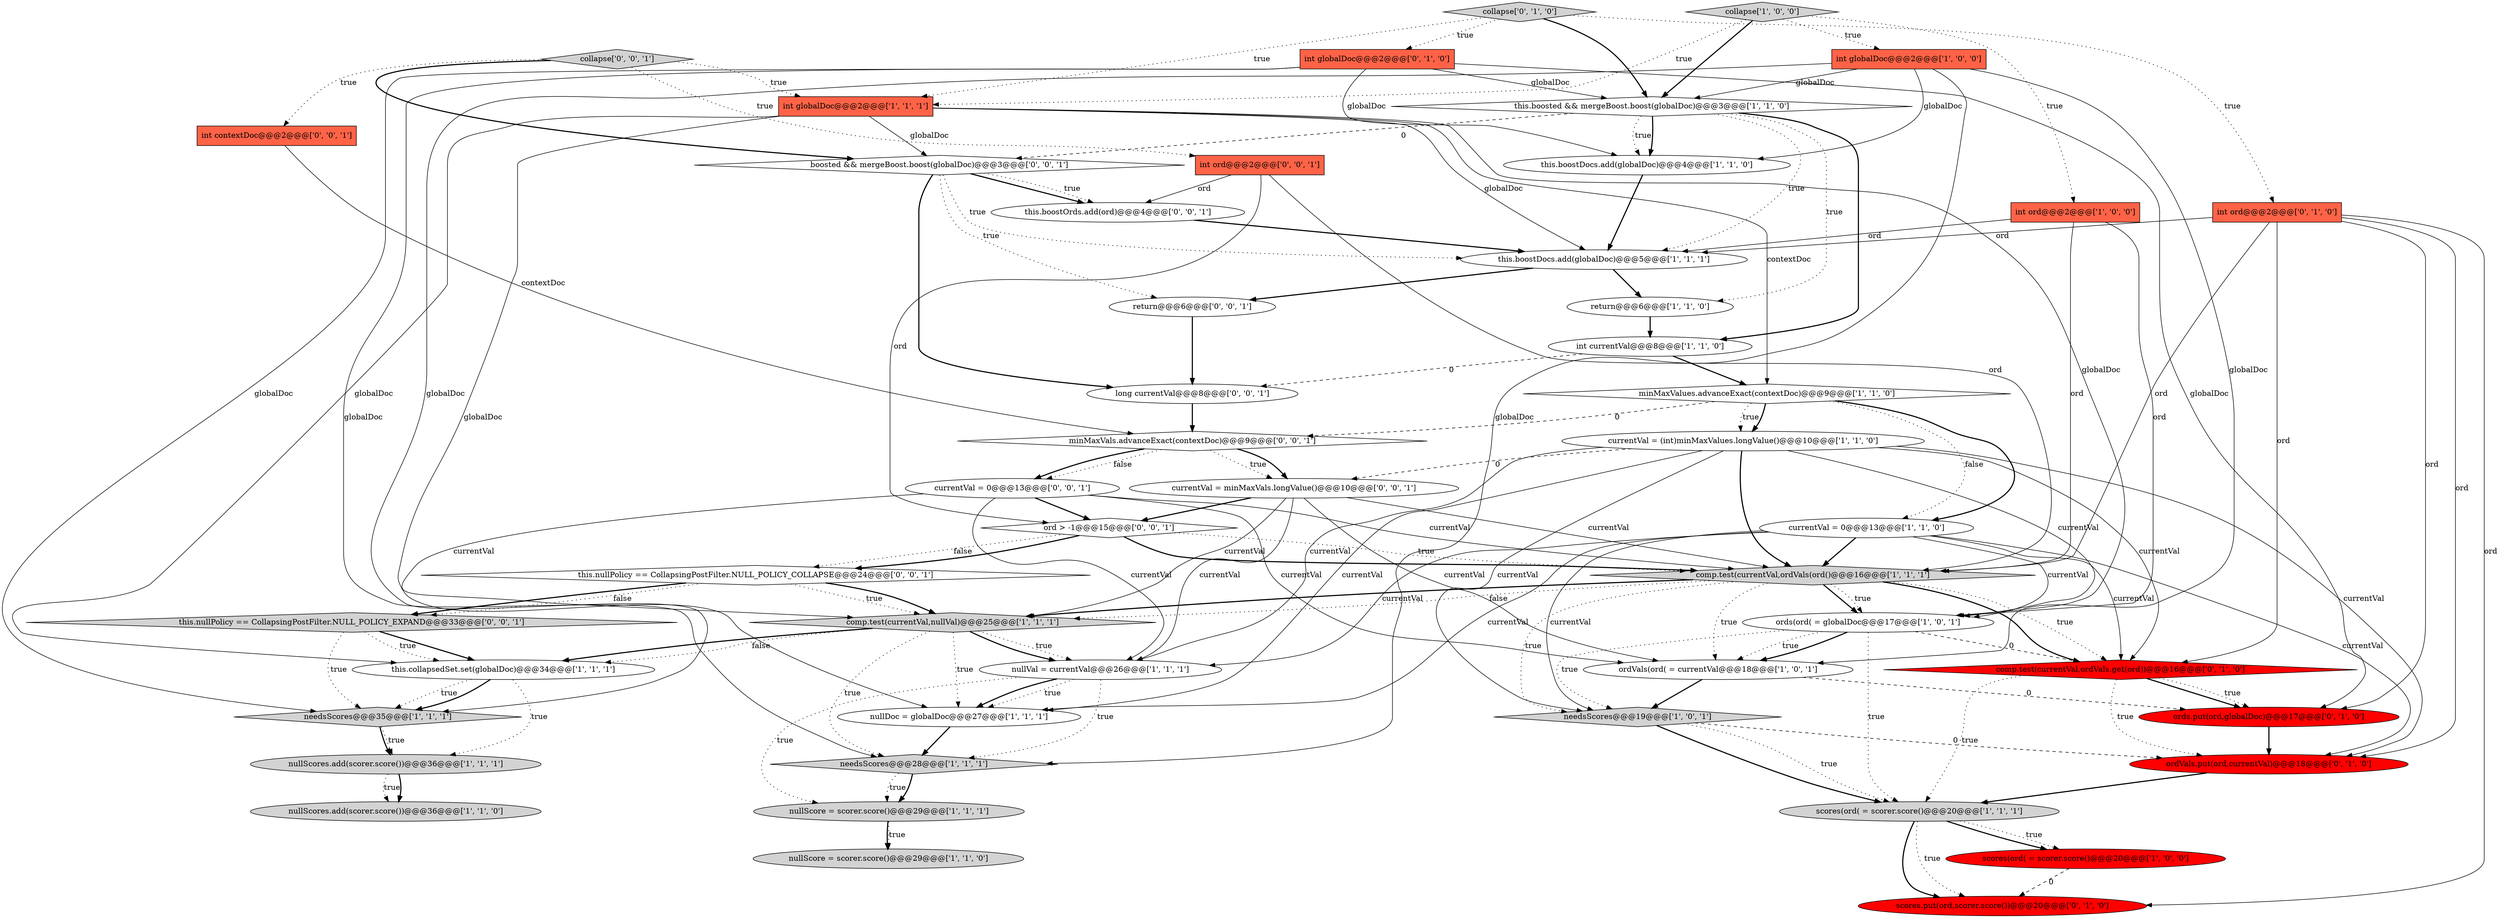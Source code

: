 digraph {
34 [style = filled, label = "ordVals.put(ord,currentVal)@@@18@@@['0', '1', '0']", fillcolor = red, shape = ellipse image = "AAA1AAABBB2BBB"];
36 [style = filled, label = "this.boostOrds.add(ord)@@@4@@@['0', '0', '1']", fillcolor = white, shape = ellipse image = "AAA0AAABBB3BBB"];
23 [style = filled, label = "this.collapsedSet.set(globalDoc)@@@34@@@['1', '1', '1']", fillcolor = white, shape = ellipse image = "AAA0AAABBB1BBB"];
26 [style = filled, label = "nullDoc = globalDoc@@@27@@@['1', '1', '1']", fillcolor = white, shape = ellipse image = "AAA0AAABBB1BBB"];
29 [style = filled, label = "comp.test(currentVal,ordVals.get(ord))@@@16@@@['0', '1', '0']", fillcolor = red, shape = diamond image = "AAA1AAABBB2BBB"];
9 [style = filled, label = "ordVals(ord( = currentVal@@@18@@@['1', '0', '1']", fillcolor = white, shape = ellipse image = "AAA0AAABBB1BBB"];
0 [style = filled, label = "scores(ord( = scorer.score()@@@20@@@['1', '0', '0']", fillcolor = red, shape = ellipse image = "AAA1AAABBB1BBB"];
22 [style = filled, label = "nullScore = scorer.score()@@@29@@@['1', '1', '1']", fillcolor = lightgray, shape = ellipse image = "AAA0AAABBB1BBB"];
43 [style = filled, label = "boosted && mergeBoost.boost(globalDoc)@@@3@@@['0', '0', '1']", fillcolor = white, shape = diamond image = "AAA0AAABBB3BBB"];
39 [style = filled, label = "this.nullPolicy == CollapsingPostFilter.NULL_POLICY_COLLAPSE@@@24@@@['0', '0', '1']", fillcolor = white, shape = diamond image = "AAA0AAABBB3BBB"];
11 [style = filled, label = "this.boostDocs.add(globalDoc)@@@4@@@['1', '1', '0']", fillcolor = white, shape = ellipse image = "AAA0AAABBB1BBB"];
25 [style = filled, label = "int globalDoc@@@2@@@['1', '1', '1']", fillcolor = tomato, shape = box image = "AAA0AAABBB1BBB"];
3 [style = filled, label = "int ord@@@2@@@['1', '0', '0']", fillcolor = tomato, shape = box image = "AAA0AAABBB1BBB"];
32 [style = filled, label = "int ord@@@2@@@['0', '1', '0']", fillcolor = tomato, shape = box image = "AAA0AAABBB2BBB"];
41 [style = filled, label = "return@@@6@@@['0', '0', '1']", fillcolor = white, shape = ellipse image = "AAA0AAABBB3BBB"];
12 [style = filled, label = "int globalDoc@@@2@@@['1', '0', '0']", fillcolor = tomato, shape = box image = "AAA0AAABBB1BBB"];
27 [style = filled, label = "return@@@6@@@['1', '1', '0']", fillcolor = white, shape = ellipse image = "AAA0AAABBB1BBB"];
19 [style = filled, label = "needsScores@@@19@@@['1', '0', '1']", fillcolor = lightgray, shape = diamond image = "AAA0AAABBB1BBB"];
14 [style = filled, label = "nullScores.add(scorer.score())@@@36@@@['1', '1', '1']", fillcolor = lightgray, shape = ellipse image = "AAA0AAABBB1BBB"];
4 [style = filled, label = "nullScores.add(scorer.score())@@@36@@@['1', '1', '0']", fillcolor = lightgray, shape = ellipse image = "AAA0AAABBB1BBB"];
37 [style = filled, label = "minMaxVals.advanceExact(contextDoc)@@@9@@@['0', '0', '1']", fillcolor = white, shape = diamond image = "AAA0AAABBB3BBB"];
10 [style = filled, label = "currentVal = 0@@@13@@@['1', '1', '0']", fillcolor = white, shape = ellipse image = "AAA0AAABBB1BBB"];
2 [style = filled, label = "currentVal = (int)minMaxValues.longValue()@@@10@@@['1', '1', '0']", fillcolor = white, shape = ellipse image = "AAA0AAABBB1BBB"];
15 [style = filled, label = "this.boostDocs.add(globalDoc)@@@5@@@['1', '1', '1']", fillcolor = white, shape = ellipse image = "AAA0AAABBB1BBB"];
30 [style = filled, label = "ords.put(ord,globalDoc)@@@17@@@['0', '1', '0']", fillcolor = red, shape = ellipse image = "AAA1AAABBB2BBB"];
18 [style = filled, label = "minMaxValues.advanceExact(contextDoc)@@@9@@@['1', '1', '0']", fillcolor = white, shape = diamond image = "AAA0AAABBB1BBB"];
46 [style = filled, label = "currentVal = 0@@@13@@@['0', '0', '1']", fillcolor = white, shape = ellipse image = "AAA0AAABBB3BBB"];
42 [style = filled, label = "currentVal = minMaxVals.longValue()@@@10@@@['0', '0', '1']", fillcolor = white, shape = ellipse image = "AAA0AAABBB3BBB"];
7 [style = filled, label = "needsScores@@@28@@@['1', '1', '1']", fillcolor = lightgray, shape = diamond image = "AAA0AAABBB1BBB"];
33 [style = filled, label = "collapse['0', '1', '0']", fillcolor = lightgray, shape = diamond image = "AAA0AAABBB2BBB"];
40 [style = filled, label = "int ord@@@2@@@['0', '0', '1']", fillcolor = tomato, shape = box image = "AAA0AAABBB3BBB"];
28 [style = filled, label = "int globalDoc@@@2@@@['0', '1', '0']", fillcolor = tomato, shape = box image = "AAA0AAABBB2BBB"];
20 [style = filled, label = "collapse['1', '0', '0']", fillcolor = lightgray, shape = diamond image = "AAA0AAABBB1BBB"];
35 [style = filled, label = "this.nullPolicy == CollapsingPostFilter.NULL_POLICY_EXPAND@@@33@@@['0', '0', '1']", fillcolor = lightgray, shape = diamond image = "AAA0AAABBB3BBB"];
44 [style = filled, label = "collapse['0', '0', '1']", fillcolor = lightgray, shape = diamond image = "AAA0AAABBB3BBB"];
47 [style = filled, label = "long currentVal@@@8@@@['0', '0', '1']", fillcolor = white, shape = ellipse image = "AAA0AAABBB3BBB"];
8 [style = filled, label = "nullScore = scorer.score()@@@29@@@['1', '1', '0']", fillcolor = lightgray, shape = ellipse image = "AAA0AAABBB1BBB"];
16 [style = filled, label = "ords(ord( = globalDoc@@@17@@@['1', '0', '1']", fillcolor = white, shape = ellipse image = "AAA0AAABBB1BBB"];
1 [style = filled, label = "needsScores@@@35@@@['1', '1', '1']", fillcolor = lightgray, shape = diamond image = "AAA0AAABBB1BBB"];
21 [style = filled, label = "scores(ord( = scorer.score()@@@20@@@['1', '1', '1']", fillcolor = lightgray, shape = ellipse image = "AAA0AAABBB1BBB"];
24 [style = filled, label = "int currentVal@@@8@@@['1', '1', '0']", fillcolor = white, shape = ellipse image = "AAA0AAABBB1BBB"];
38 [style = filled, label = "int contextDoc@@@2@@@['0', '0', '1']", fillcolor = tomato, shape = box image = "AAA0AAABBB3BBB"];
45 [style = filled, label = "ord > -1@@@15@@@['0', '0', '1']", fillcolor = white, shape = diamond image = "AAA0AAABBB3BBB"];
31 [style = filled, label = "scores.put(ord,scorer.score())@@@20@@@['0', '1', '0']", fillcolor = red, shape = ellipse image = "AAA1AAABBB2BBB"];
6 [style = filled, label = "comp.test(currentVal,ordVals(ord()@@@16@@@['1', '1', '1']", fillcolor = lightgray, shape = diamond image = "AAA0AAABBB1BBB"];
13 [style = filled, label = "nullVal = currentVal@@@26@@@['1', '1', '1']", fillcolor = white, shape = ellipse image = "AAA0AAABBB1BBB"];
5 [style = filled, label = "comp.test(currentVal,nullVal)@@@25@@@['1', '1', '1']", fillcolor = lightgray, shape = diamond image = "AAA0AAABBB1BBB"];
17 [style = filled, label = "this.boosted && mergeBoost.boost(globalDoc)@@@3@@@['1', '1', '0']", fillcolor = white, shape = diamond image = "AAA0AAABBB1BBB"];
10->29 [style = solid, label="currentVal"];
2->42 [style = dashed, label="0"];
3->15 [style = solid, label="ord"];
46->5 [style = solid, label="currentVal"];
28->17 [style = solid, label="globalDoc"];
16->9 [style = dotted, label="true"];
29->30 [style = bold, label=""];
42->45 [style = bold, label=""];
2->6 [style = bold, label=""];
42->13 [style = solid, label="currentVal"];
33->28 [style = dotted, label="true"];
12->17 [style = solid, label="globalDoc"];
47->37 [style = bold, label=""];
18->10 [style = dotted, label="false"];
6->19 [style = dotted, label="true"];
42->6 [style = solid, label="currentVal"];
6->29 [style = bold, label=""];
22->8 [style = bold, label=""];
35->1 [style = dotted, label="true"];
5->13 [style = dotted, label="true"];
5->23 [style = dotted, label="false"];
35->23 [style = bold, label=""];
19->34 [style = dashed, label="0"];
17->15 [style = dotted, label="true"];
21->31 [style = bold, label=""];
2->29 [style = solid, label="currentVal"];
45->6 [style = bold, label=""];
44->40 [style = dotted, label="true"];
15->41 [style = bold, label=""];
2->26 [style = solid, label="currentVal"];
40->6 [style = solid, label="ord"];
39->5 [style = dotted, label="true"];
10->26 [style = solid, label="currentVal"];
32->6 [style = solid, label="ord"];
24->47 [style = dashed, label="0"];
12->9 [style = solid, label="globalDoc"];
38->37 [style = solid, label="contextDoc"];
17->27 [style = dotted, label="true"];
2->34 [style = solid, label="currentVal"];
16->9 [style = bold, label=""];
9->30 [style = dashed, label="0"];
12->1 [style = solid, label="globalDoc"];
25->16 [style = solid, label="globalDoc"];
26->7 [style = bold, label=""];
21->0 [style = bold, label=""];
5->23 [style = bold, label=""];
17->43 [style = dashed, label="0"];
33->32 [style = dotted, label="true"];
25->43 [style = solid, label="globalDoc"];
21->0 [style = dotted, label="true"];
46->9 [style = solid, label="currentVal"];
28->30 [style = solid, label="globalDoc"];
28->1 [style = solid, label="globalDoc"];
12->11 [style = solid, label="globalDoc"];
30->34 [style = bold, label=""];
19->21 [style = dotted, label="true"];
3->6 [style = solid, label="ord"];
13->7 [style = dotted, label="true"];
37->46 [style = dotted, label="false"];
10->16 [style = solid, label="currentVal"];
24->18 [style = bold, label=""];
2->19 [style = solid, label="currentVal"];
32->31 [style = solid, label="ord"];
23->14 [style = dotted, label="true"];
10->19 [style = solid, label="currentVal"];
23->1 [style = dotted, label="true"];
44->25 [style = dotted, label="true"];
43->47 [style = bold, label=""];
37->46 [style = bold, label=""];
13->22 [style = dotted, label="true"];
21->31 [style = dotted, label="true"];
5->7 [style = dotted, label="true"];
25->26 [style = solid, label="globalDoc"];
6->29 [style = dotted, label="true"];
39->35 [style = bold, label=""];
44->38 [style = dotted, label="true"];
18->37 [style = dashed, label="0"];
20->3 [style = dotted, label="true"];
16->21 [style = dotted, label="true"];
45->39 [style = dotted, label="false"];
29->21 [style = dotted, label="true"];
5->26 [style = dotted, label="true"];
10->13 [style = solid, label="currentVal"];
7->22 [style = dotted, label="true"];
14->4 [style = dotted, label="true"];
25->23 [style = solid, label="globalDoc"];
2->13 [style = solid, label="currentVal"];
42->9 [style = solid, label="currentVal"];
14->4 [style = bold, label=""];
20->25 [style = dotted, label="true"];
29->34 [style = dotted, label="true"];
39->5 [style = bold, label=""];
13->26 [style = dotted, label="true"];
43->36 [style = bold, label=""];
28->11 [style = solid, label="globalDoc"];
28->7 [style = solid, label="globalDoc"];
25->15 [style = solid, label="globalDoc"];
10->6 [style = bold, label=""];
42->5 [style = solid, label="currentVal"];
7->22 [style = bold, label=""];
33->25 [style = dotted, label="true"];
6->5 [style = bold, label=""];
18->10 [style = bold, label=""];
6->9 [style = dotted, label="true"];
13->26 [style = bold, label=""];
46->13 [style = solid, label="currentVal"];
5->13 [style = bold, label=""];
9->19 [style = bold, label=""];
27->24 [style = bold, label=""];
37->42 [style = dotted, label="true"];
41->47 [style = bold, label=""];
43->36 [style = dotted, label="true"];
40->36 [style = solid, label="ord"];
35->23 [style = dotted, label="true"];
45->6 [style = dotted, label="true"];
34->21 [style = bold, label=""];
37->42 [style = bold, label=""];
18->2 [style = dotted, label="true"];
33->17 [style = bold, label=""];
45->39 [style = bold, label=""];
17->11 [style = dotted, label="true"];
19->21 [style = bold, label=""];
16->19 [style = dotted, label="true"];
25->18 [style = solid, label="contextDoc"];
6->5 [style = dotted, label="false"];
20->17 [style = bold, label=""];
40->45 [style = solid, label="ord"];
43->15 [style = dotted, label="true"];
36->15 [style = bold, label=""];
32->15 [style = solid, label="ord"];
10->34 [style = solid, label="currentVal"];
1->14 [style = dotted, label="true"];
18->2 [style = bold, label=""];
11->15 [style = bold, label=""];
44->43 [style = bold, label=""];
3->16 [style = solid, label="ord"];
22->8 [style = dotted, label="true"];
17->24 [style = bold, label=""];
46->6 [style = solid, label="currentVal"];
39->35 [style = dotted, label="false"];
6->16 [style = bold, label=""];
0->31 [style = dashed, label="0"];
32->29 [style = solid, label="ord"];
29->30 [style = dotted, label="true"];
43->41 [style = dotted, label="true"];
23->1 [style = bold, label=""];
46->45 [style = bold, label=""];
16->29 [style = dashed, label="0"];
1->14 [style = bold, label=""];
32->34 [style = solid, label="ord"];
20->12 [style = dotted, label="true"];
15->27 [style = bold, label=""];
2->16 [style = solid, label="currentVal"];
12->7 [style = solid, label="globalDoc"];
6->16 [style = dotted, label="true"];
32->30 [style = solid, label="ord"];
17->11 [style = bold, label=""];
}
